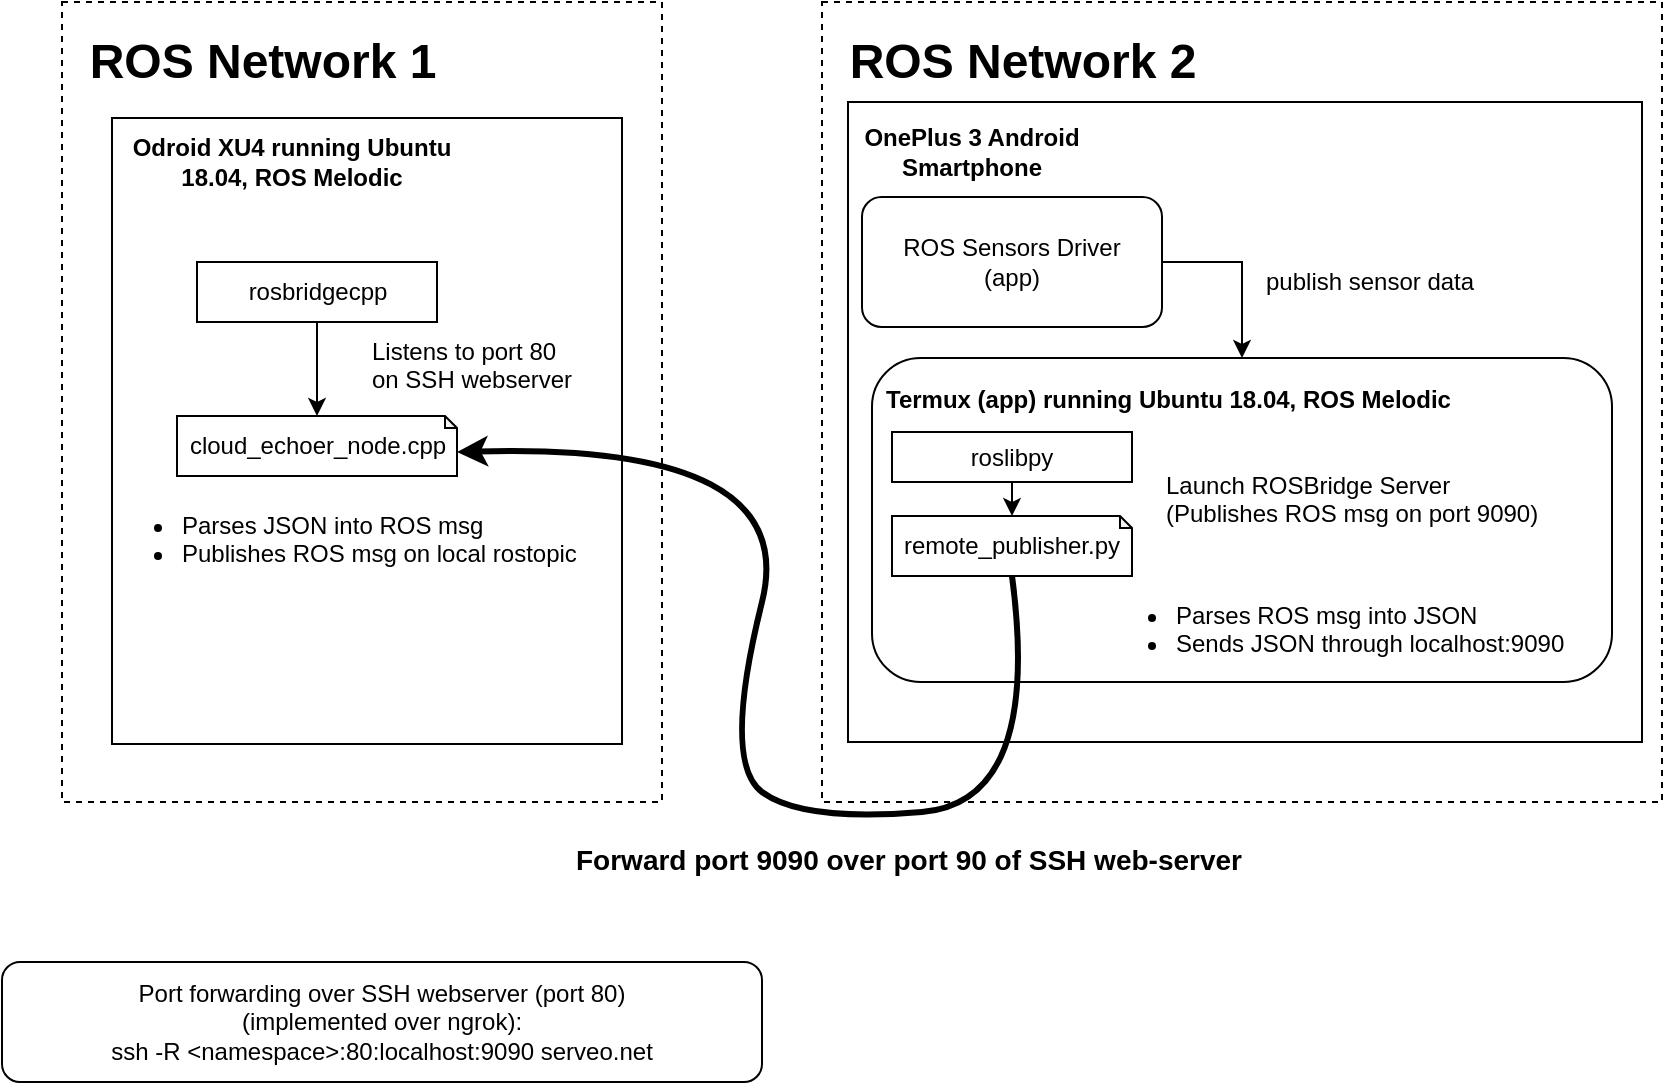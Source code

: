 <mxfile version="10.7.7" type="github"><diagram id="jqaI8VsOELlvub2PuFKo" name="Page-1"><mxGraphModel dx="1667" dy="453" grid="1" gridSize="10" guides="1" tooltips="1" connect="1" arrows="1" fold="1" page="1" pageScale="1" pageWidth="827" pageHeight="1169" math="0" shadow="0"><root><mxCell id="0"/><mxCell id="1" parent="0"/><mxCell id="DkdsW7pftQiuSSzVSVMr-18" value="" style="rounded=0;whiteSpace=wrap;html=1;dashed=1;" parent="1" vertex="1"><mxGeometry x="20" y="70" width="300" height="400" as="geometry"/></mxCell><mxCell id="DkdsW7pftQiuSSzVSVMr-16" value="" style="rounded=0;whiteSpace=wrap;html=1;dashed=1;" parent="1" vertex="1"><mxGeometry x="400" y="70" width="420" height="400" as="geometry"/></mxCell><mxCell id="VJZBTtJhzeeaKvCJVwd7-1" value="" style="rounded=0;whiteSpace=wrap;html=1;" parent="1" vertex="1"><mxGeometry x="413" y="120" width="397" height="320" as="geometry"/></mxCell><mxCell id="VJZBTtJhzeeaKvCJVwd7-2" value="&lt;h4 style=&quot;text-align: center&quot;&gt;&lt;br&gt;&lt;/h4&gt;" style="rounded=0;whiteSpace=wrap;html=1;" parent="1" vertex="1"><mxGeometry x="45" y="128" width="255" height="313" as="geometry"/></mxCell><mxCell id="DkdsW7pftQiuSSzVSVMr-13" style="edgeStyle=orthogonalEdgeStyle;rounded=0;orthogonalLoop=1;jettySize=auto;html=1;entryX=0.5;entryY=0;entryDx=0;entryDy=0;entryPerimeter=0;" parent="1" source="DkdsW7pftQiuSSzVSVMr-11" target="DkdsW7pftQiuSSzVSVMr-20" edge="1"><mxGeometry relative="1" as="geometry"><mxPoint x="147.5" y="270" as="targetPoint"/></mxGeometry></mxCell><mxCell id="DkdsW7pftQiuSSzVSVMr-11" value="rosbridgecpp" style="rounded=0;whiteSpace=wrap;html=1;" parent="1" vertex="1"><mxGeometry x="87.5" y="200" width="120" height="30" as="geometry"/></mxCell><mxCell id="DkdsW7pftQiuSSzVSVMr-20" value="cloud_echoer_node.cpp" style="shape=note;whiteSpace=wrap;html=1;backgroundOutline=1;darkOpacity=0.05;size=6;" parent="1" vertex="1"><mxGeometry x="77.5" y="277" width="140" height="30" as="geometry"/></mxCell><mxCell id="DkdsW7pftQiuSSzVSVMr-21" value="&lt;ul&gt;&lt;li&gt;Parses JSON into ROS msg&lt;/li&gt;&lt;li&gt;Publishes ROS msg on local rostopic&lt;/li&gt;&lt;/ul&gt;" style="text;html=1;resizable=0;points=[];autosize=1;align=left;verticalAlign=top;spacingTop=-4;" parent="1" vertex="1"><mxGeometry x="37.5" y="310" width="250" height="50" as="geometry"/></mxCell><mxCell id="DkdsW7pftQiuSSzVSVMr-29" value="Listens to port 80 &lt;br&gt;on SSH webserver" style="text;html=1;resizable=0;points=[];autosize=1;align=left;verticalAlign=top;spacingTop=-4;" parent="1" vertex="1"><mxGeometry x="172.5" y="235" width="120" height="30" as="geometry"/></mxCell><UserObject label="&lt;h4&gt;&lt;span&gt;Odroid XU4 running Ubuntu 18.04, ROS Melodic&lt;/span&gt;&lt;/h4&gt;" placeholders="1" name="Variable" id="D-34UypNLPTHWWnsPZQ8-4"><mxCell style="text;html=1;strokeColor=none;fillColor=none;align=center;verticalAlign=middle;whiteSpace=wrap;overflow=hidden;" vertex="1" parent="1"><mxGeometry x="40" y="110" width="190" height="80" as="geometry"/></mxCell></UserObject><mxCell id="D-34UypNLPTHWWnsPZQ8-5" value="ROS Network 1" style="text;strokeColor=none;fillColor=none;html=1;fontSize=24;fontStyle=1;verticalAlign=middle;align=center;" vertex="1" parent="1"><mxGeometry x="70" y="80" width="100" height="40" as="geometry"/></mxCell><mxCell id="D-34UypNLPTHWWnsPZQ8-9" value="ROS Network 2" style="text;strokeColor=none;fillColor=none;html=1;fontSize=24;fontStyle=1;verticalAlign=middle;align=center;" vertex="1" parent="1"><mxGeometry x="450" y="80" width="100" height="40" as="geometry"/></mxCell><UserObject label="&lt;h4&gt;OnePlus 3 Android &lt;br&gt;Smartphone&lt;br&gt;&lt;/h4&gt;" placeholders="1" name="Variable" id="D-34UypNLPTHWWnsPZQ8-10"><mxCell style="text;html=1;strokeColor=none;fillColor=none;align=center;verticalAlign=middle;whiteSpace=wrap;overflow=hidden;" vertex="1" parent="1"><mxGeometry x="380" y="105" width="190" height="80" as="geometry"/></mxCell></UserObject><mxCell id="D-34UypNLPTHWWnsPZQ8-12" value="" style="rounded=1;whiteSpace=wrap;html=1;" vertex="1" parent="1"><mxGeometry x="425" y="248" width="370" height="162" as="geometry"/></mxCell><mxCell id="D-34UypNLPTHWWnsPZQ8-15" style="edgeStyle=orthogonalEdgeStyle;rounded=0;orthogonalLoop=1;jettySize=auto;html=1;exitX=1;exitY=0.5;exitDx=0;exitDy=0;entryX=0.5;entryY=0;entryDx=0;entryDy=0;" edge="1" parent="1" source="D-34UypNLPTHWWnsPZQ8-13" target="D-34UypNLPTHWWnsPZQ8-12"><mxGeometry relative="1" as="geometry"/></mxCell><mxCell id="D-34UypNLPTHWWnsPZQ8-13" value="ROS Sensors Driver &lt;br&gt;(app)" style="rounded=1;whiteSpace=wrap;html=1;" vertex="1" parent="1"><mxGeometry x="420" y="167.5" width="150" height="65" as="geometry"/></mxCell><mxCell id="D-34UypNLPTHWWnsPZQ8-14" value="&lt;span&gt;&lt;b&gt;Termux (app) running Ubuntu 18.04, ROS Melodic&lt;/b&gt;&lt;/span&gt;" style="text;html=1;resizable=0;points=[];autosize=1;align=left;verticalAlign=top;spacingTop=-4;" vertex="1" parent="1"><mxGeometry x="430" y="259" width="300" height="20" as="geometry"/></mxCell><mxCell id="D-34UypNLPTHWWnsPZQ8-20" style="edgeStyle=orthogonalEdgeStyle;rounded=0;orthogonalLoop=1;jettySize=auto;html=1;exitX=0.5;exitY=1;exitDx=0;exitDy=0;entryX=0.5;entryY=0;entryDx=0;entryDy=0;entryPerimeter=0;" edge="1" parent="1" source="D-34UypNLPTHWWnsPZQ8-17" target="D-34UypNLPTHWWnsPZQ8-18"><mxGeometry relative="1" as="geometry"/></mxCell><mxCell id="D-34UypNLPTHWWnsPZQ8-17" value="roslibpy" style="rounded=0;whiteSpace=wrap;html=1;" vertex="1" parent="1"><mxGeometry x="435" y="285" width="120" height="25" as="geometry"/></mxCell><mxCell id="D-34UypNLPTHWWnsPZQ8-18" value="remote_publisher.py" style="shape=note;whiteSpace=wrap;html=1;backgroundOutline=1;darkOpacity=0.05;size=6;" vertex="1" parent="1"><mxGeometry x="435" y="327" width="120" height="30" as="geometry"/></mxCell><mxCell id="DkdsW7pftQiuSSzVSVMr-5" value="Launch ROSBridge Server &lt;br&gt;(Publishes ROS msg on port 9090)" style="text;html=1;resizable=0;points=[];autosize=1;align=left;verticalAlign=top;spacingTop=-4;" parent="1" vertex="1"><mxGeometry x="570" y="302" width="200" height="30" as="geometry"/></mxCell><mxCell id="D-34UypNLPTHWWnsPZQ8-21" value="publish sensor data" style="text;html=1;resizable=0;points=[];autosize=1;align=left;verticalAlign=top;spacingTop=-4;" vertex="1" parent="1"><mxGeometry x="620" y="200" width="120" height="20" as="geometry"/></mxCell><mxCell id="D-34UypNLPTHWWnsPZQ8-23" value="&lt;ul&gt;&lt;li&gt;Parses ROS msg into JSON&lt;/li&gt;&lt;li&gt;Sends JSON through localhost:9090&lt;/li&gt;&lt;/ul&gt;" style="text;html=1;resizable=0;points=[];autosize=1;align=left;verticalAlign=top;spacingTop=-4;" vertex="1" parent="1"><mxGeometry x="535" y="354.5" width="250" height="50" as="geometry"/></mxCell><mxCell id="DkdsW7pftQiuSSzVSVMr-4" value="" style="curved=1;endArrow=classic;html=1;exitX=0.5;exitY=1;exitDx=0;exitDy=0;exitPerimeter=0;entryX=0;entryY=0;entryDx=140;entryDy=18;entryPerimeter=0;strokeWidth=3;" parent="1" edge="1" target="DkdsW7pftQiuSSzVSVMr-20" source="D-34UypNLPTHWWnsPZQ8-18"><mxGeometry width="50" height="50" relative="1" as="geometry"><mxPoint x="630" y="400" as="sourcePoint"/><mxPoint x="110" y="380" as="targetPoint"/><Array as="points"><mxPoint x="510" y="470"/><mxPoint x="390" y="480"/><mxPoint x="350" y="450"/><mxPoint x="390" y="290"/></Array></mxGeometry></mxCell><mxCell id="DkdsW7pftQiuSSzVSVMr-23" value="&lt;span&gt;Port forwarding over SSH webserver (port 80)&lt;/span&gt;&lt;br&gt;&lt;span&gt;(implemented over ngrok):&lt;/span&gt;&lt;br&gt;&lt;span&gt;ssh -R &amp;lt;namespace&amp;gt;:80:localhost:9090 serveo.net&lt;/span&gt;" style="rounded=1;whiteSpace=wrap;html=1;" parent="1" vertex="1"><mxGeometry x="-10" y="550" width="380" height="60" as="geometry"/></mxCell><mxCell id="D-34UypNLPTHWWnsPZQ8-25" value="&lt;div&gt;&lt;font style=&quot;font-size: 14px&quot;&gt;&lt;b&gt;Forward port 9090 over port 90 of SSH web-server&lt;/b&gt;&lt;/font&gt;&lt;/div&gt;" style="text;html=1;resizable=0;points=[];autosize=1;align=left;verticalAlign=top;spacingTop=-4;" vertex="1" parent="1"><mxGeometry x="275" y="488" width="350" height="20" as="geometry"/></mxCell></root></mxGraphModel></diagram></mxfile>